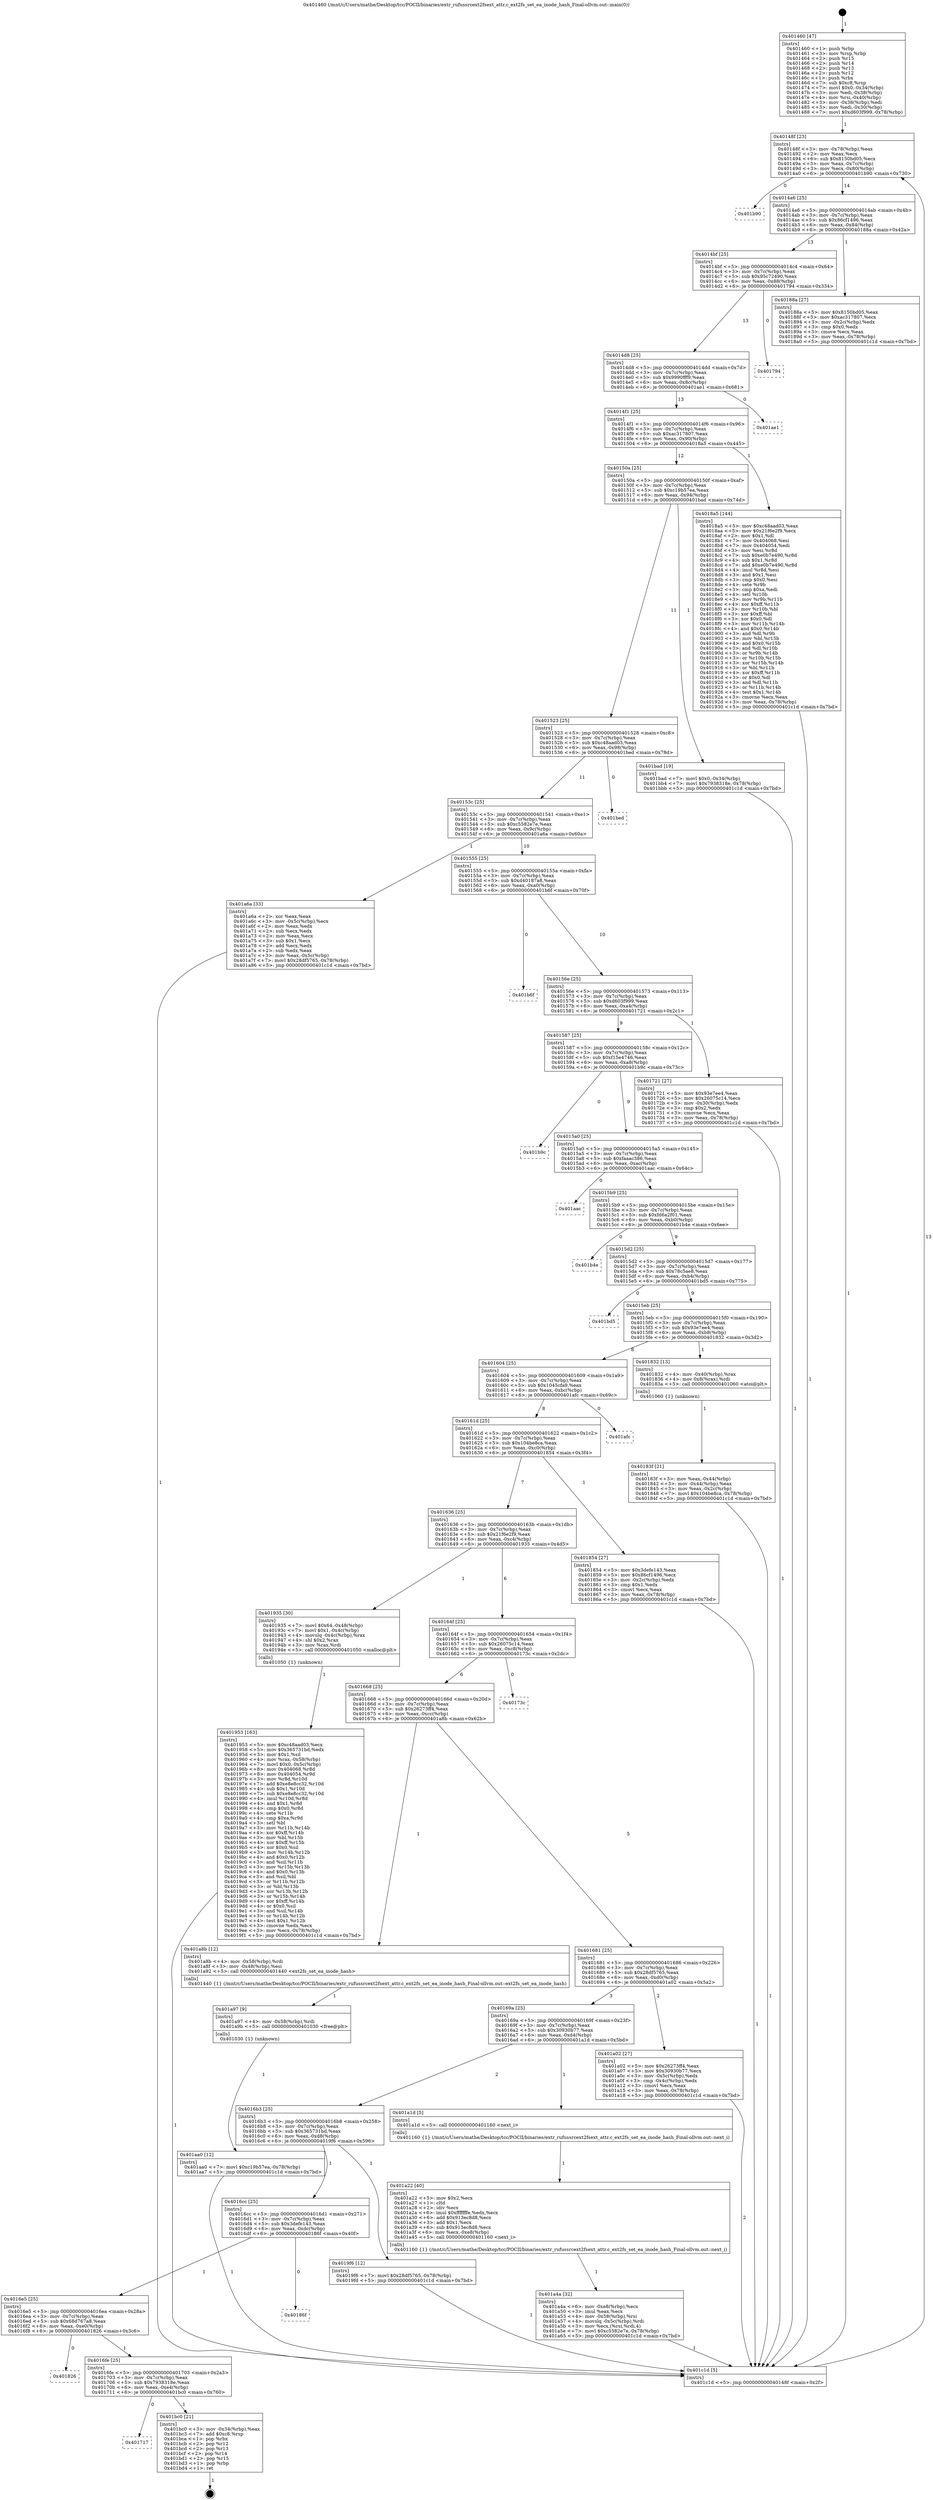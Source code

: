 digraph "0x401460" {
  label = "0x401460 (/mnt/c/Users/mathe/Desktop/tcc/POCII/binaries/extr_rufussrcext2fsext_attr.c_ext2fs_set_ea_inode_hash_Final-ollvm.out::main(0))"
  labelloc = "t"
  node[shape=record]

  Entry [label="",width=0.3,height=0.3,shape=circle,fillcolor=black,style=filled]
  "0x40148f" [label="{
     0x40148f [23]\l
     | [instrs]\l
     &nbsp;&nbsp;0x40148f \<+3\>: mov -0x78(%rbp),%eax\l
     &nbsp;&nbsp;0x401492 \<+2\>: mov %eax,%ecx\l
     &nbsp;&nbsp;0x401494 \<+6\>: sub $0x8150bd05,%ecx\l
     &nbsp;&nbsp;0x40149a \<+3\>: mov %eax,-0x7c(%rbp)\l
     &nbsp;&nbsp;0x40149d \<+3\>: mov %ecx,-0x80(%rbp)\l
     &nbsp;&nbsp;0x4014a0 \<+6\>: je 0000000000401b90 \<main+0x730\>\l
  }"]
  "0x401b90" [label="{
     0x401b90\l
  }", style=dashed]
  "0x4014a6" [label="{
     0x4014a6 [25]\l
     | [instrs]\l
     &nbsp;&nbsp;0x4014a6 \<+5\>: jmp 00000000004014ab \<main+0x4b\>\l
     &nbsp;&nbsp;0x4014ab \<+3\>: mov -0x7c(%rbp),%eax\l
     &nbsp;&nbsp;0x4014ae \<+5\>: sub $0x86cf1496,%eax\l
     &nbsp;&nbsp;0x4014b3 \<+6\>: mov %eax,-0x84(%rbp)\l
     &nbsp;&nbsp;0x4014b9 \<+6\>: je 000000000040188a \<main+0x42a\>\l
  }"]
  Exit [label="",width=0.3,height=0.3,shape=circle,fillcolor=black,style=filled,peripheries=2]
  "0x40188a" [label="{
     0x40188a [27]\l
     | [instrs]\l
     &nbsp;&nbsp;0x40188a \<+5\>: mov $0x8150bd05,%eax\l
     &nbsp;&nbsp;0x40188f \<+5\>: mov $0xac317807,%ecx\l
     &nbsp;&nbsp;0x401894 \<+3\>: mov -0x2c(%rbp),%edx\l
     &nbsp;&nbsp;0x401897 \<+3\>: cmp $0x0,%edx\l
     &nbsp;&nbsp;0x40189a \<+3\>: cmove %ecx,%eax\l
     &nbsp;&nbsp;0x40189d \<+3\>: mov %eax,-0x78(%rbp)\l
     &nbsp;&nbsp;0x4018a0 \<+5\>: jmp 0000000000401c1d \<main+0x7bd\>\l
  }"]
  "0x4014bf" [label="{
     0x4014bf [25]\l
     | [instrs]\l
     &nbsp;&nbsp;0x4014bf \<+5\>: jmp 00000000004014c4 \<main+0x64\>\l
     &nbsp;&nbsp;0x4014c4 \<+3\>: mov -0x7c(%rbp),%eax\l
     &nbsp;&nbsp;0x4014c7 \<+5\>: sub $0x95c72490,%eax\l
     &nbsp;&nbsp;0x4014cc \<+6\>: mov %eax,-0x88(%rbp)\l
     &nbsp;&nbsp;0x4014d2 \<+6\>: je 0000000000401794 \<main+0x334\>\l
  }"]
  "0x401717" [label="{
     0x401717\l
  }", style=dashed]
  "0x401794" [label="{
     0x401794\l
  }", style=dashed]
  "0x4014d8" [label="{
     0x4014d8 [25]\l
     | [instrs]\l
     &nbsp;&nbsp;0x4014d8 \<+5\>: jmp 00000000004014dd \<main+0x7d\>\l
     &nbsp;&nbsp;0x4014dd \<+3\>: mov -0x7c(%rbp),%eax\l
     &nbsp;&nbsp;0x4014e0 \<+5\>: sub $0x9990fff9,%eax\l
     &nbsp;&nbsp;0x4014e5 \<+6\>: mov %eax,-0x8c(%rbp)\l
     &nbsp;&nbsp;0x4014eb \<+6\>: je 0000000000401ae1 \<main+0x681\>\l
  }"]
  "0x401bc0" [label="{
     0x401bc0 [21]\l
     | [instrs]\l
     &nbsp;&nbsp;0x401bc0 \<+3\>: mov -0x34(%rbp),%eax\l
     &nbsp;&nbsp;0x401bc3 \<+7\>: add $0xc8,%rsp\l
     &nbsp;&nbsp;0x401bca \<+1\>: pop %rbx\l
     &nbsp;&nbsp;0x401bcb \<+2\>: pop %r12\l
     &nbsp;&nbsp;0x401bcd \<+2\>: pop %r13\l
     &nbsp;&nbsp;0x401bcf \<+2\>: pop %r14\l
     &nbsp;&nbsp;0x401bd1 \<+2\>: pop %r15\l
     &nbsp;&nbsp;0x401bd3 \<+1\>: pop %rbp\l
     &nbsp;&nbsp;0x401bd4 \<+1\>: ret\l
  }"]
  "0x401ae1" [label="{
     0x401ae1\l
  }", style=dashed]
  "0x4014f1" [label="{
     0x4014f1 [25]\l
     | [instrs]\l
     &nbsp;&nbsp;0x4014f1 \<+5\>: jmp 00000000004014f6 \<main+0x96\>\l
     &nbsp;&nbsp;0x4014f6 \<+3\>: mov -0x7c(%rbp),%eax\l
     &nbsp;&nbsp;0x4014f9 \<+5\>: sub $0xac317807,%eax\l
     &nbsp;&nbsp;0x4014fe \<+6\>: mov %eax,-0x90(%rbp)\l
     &nbsp;&nbsp;0x401504 \<+6\>: je 00000000004018a5 \<main+0x445\>\l
  }"]
  "0x4016fe" [label="{
     0x4016fe [25]\l
     | [instrs]\l
     &nbsp;&nbsp;0x4016fe \<+5\>: jmp 0000000000401703 \<main+0x2a3\>\l
     &nbsp;&nbsp;0x401703 \<+3\>: mov -0x7c(%rbp),%eax\l
     &nbsp;&nbsp;0x401706 \<+5\>: sub $0x7938318e,%eax\l
     &nbsp;&nbsp;0x40170b \<+6\>: mov %eax,-0xe4(%rbp)\l
     &nbsp;&nbsp;0x401711 \<+6\>: je 0000000000401bc0 \<main+0x760\>\l
  }"]
  "0x4018a5" [label="{
     0x4018a5 [144]\l
     | [instrs]\l
     &nbsp;&nbsp;0x4018a5 \<+5\>: mov $0xc48aad03,%eax\l
     &nbsp;&nbsp;0x4018aa \<+5\>: mov $0x21f6e2f9,%ecx\l
     &nbsp;&nbsp;0x4018af \<+2\>: mov $0x1,%dl\l
     &nbsp;&nbsp;0x4018b1 \<+7\>: mov 0x404068,%esi\l
     &nbsp;&nbsp;0x4018b8 \<+7\>: mov 0x404054,%edi\l
     &nbsp;&nbsp;0x4018bf \<+3\>: mov %esi,%r8d\l
     &nbsp;&nbsp;0x4018c2 \<+7\>: sub $0xe0b7e490,%r8d\l
     &nbsp;&nbsp;0x4018c9 \<+4\>: sub $0x1,%r8d\l
     &nbsp;&nbsp;0x4018cd \<+7\>: add $0xe0b7e490,%r8d\l
     &nbsp;&nbsp;0x4018d4 \<+4\>: imul %r8d,%esi\l
     &nbsp;&nbsp;0x4018d8 \<+3\>: and $0x1,%esi\l
     &nbsp;&nbsp;0x4018db \<+3\>: cmp $0x0,%esi\l
     &nbsp;&nbsp;0x4018de \<+4\>: sete %r9b\l
     &nbsp;&nbsp;0x4018e2 \<+3\>: cmp $0xa,%edi\l
     &nbsp;&nbsp;0x4018e5 \<+4\>: setl %r10b\l
     &nbsp;&nbsp;0x4018e9 \<+3\>: mov %r9b,%r11b\l
     &nbsp;&nbsp;0x4018ec \<+4\>: xor $0xff,%r11b\l
     &nbsp;&nbsp;0x4018f0 \<+3\>: mov %r10b,%bl\l
     &nbsp;&nbsp;0x4018f3 \<+3\>: xor $0xff,%bl\l
     &nbsp;&nbsp;0x4018f6 \<+3\>: xor $0x0,%dl\l
     &nbsp;&nbsp;0x4018f9 \<+3\>: mov %r11b,%r14b\l
     &nbsp;&nbsp;0x4018fc \<+4\>: and $0x0,%r14b\l
     &nbsp;&nbsp;0x401900 \<+3\>: and %dl,%r9b\l
     &nbsp;&nbsp;0x401903 \<+3\>: mov %bl,%r15b\l
     &nbsp;&nbsp;0x401906 \<+4\>: and $0x0,%r15b\l
     &nbsp;&nbsp;0x40190a \<+3\>: and %dl,%r10b\l
     &nbsp;&nbsp;0x40190d \<+3\>: or %r9b,%r14b\l
     &nbsp;&nbsp;0x401910 \<+3\>: or %r10b,%r15b\l
     &nbsp;&nbsp;0x401913 \<+3\>: xor %r15b,%r14b\l
     &nbsp;&nbsp;0x401916 \<+3\>: or %bl,%r11b\l
     &nbsp;&nbsp;0x401919 \<+4\>: xor $0xff,%r11b\l
     &nbsp;&nbsp;0x40191d \<+3\>: or $0x0,%dl\l
     &nbsp;&nbsp;0x401920 \<+3\>: and %dl,%r11b\l
     &nbsp;&nbsp;0x401923 \<+3\>: or %r11b,%r14b\l
     &nbsp;&nbsp;0x401926 \<+4\>: test $0x1,%r14b\l
     &nbsp;&nbsp;0x40192a \<+3\>: cmovne %ecx,%eax\l
     &nbsp;&nbsp;0x40192d \<+3\>: mov %eax,-0x78(%rbp)\l
     &nbsp;&nbsp;0x401930 \<+5\>: jmp 0000000000401c1d \<main+0x7bd\>\l
  }"]
  "0x40150a" [label="{
     0x40150a [25]\l
     | [instrs]\l
     &nbsp;&nbsp;0x40150a \<+5\>: jmp 000000000040150f \<main+0xaf\>\l
     &nbsp;&nbsp;0x40150f \<+3\>: mov -0x7c(%rbp),%eax\l
     &nbsp;&nbsp;0x401512 \<+5\>: sub $0xc19b57ea,%eax\l
     &nbsp;&nbsp;0x401517 \<+6\>: mov %eax,-0x94(%rbp)\l
     &nbsp;&nbsp;0x40151d \<+6\>: je 0000000000401bad \<main+0x74d\>\l
  }"]
  "0x401826" [label="{
     0x401826\l
  }", style=dashed]
  "0x401bad" [label="{
     0x401bad [19]\l
     | [instrs]\l
     &nbsp;&nbsp;0x401bad \<+7\>: movl $0x0,-0x34(%rbp)\l
     &nbsp;&nbsp;0x401bb4 \<+7\>: movl $0x7938318e,-0x78(%rbp)\l
     &nbsp;&nbsp;0x401bbb \<+5\>: jmp 0000000000401c1d \<main+0x7bd\>\l
  }"]
  "0x401523" [label="{
     0x401523 [25]\l
     | [instrs]\l
     &nbsp;&nbsp;0x401523 \<+5\>: jmp 0000000000401528 \<main+0xc8\>\l
     &nbsp;&nbsp;0x401528 \<+3\>: mov -0x7c(%rbp),%eax\l
     &nbsp;&nbsp;0x40152b \<+5\>: sub $0xc48aad03,%eax\l
     &nbsp;&nbsp;0x401530 \<+6\>: mov %eax,-0x98(%rbp)\l
     &nbsp;&nbsp;0x401536 \<+6\>: je 0000000000401bed \<main+0x78d\>\l
  }"]
  "0x4016e5" [label="{
     0x4016e5 [25]\l
     | [instrs]\l
     &nbsp;&nbsp;0x4016e5 \<+5\>: jmp 00000000004016ea \<main+0x28a\>\l
     &nbsp;&nbsp;0x4016ea \<+3\>: mov -0x7c(%rbp),%eax\l
     &nbsp;&nbsp;0x4016ed \<+5\>: sub $0x68d767a8,%eax\l
     &nbsp;&nbsp;0x4016f2 \<+6\>: mov %eax,-0xe0(%rbp)\l
     &nbsp;&nbsp;0x4016f8 \<+6\>: je 0000000000401826 \<main+0x3c6\>\l
  }"]
  "0x401bed" [label="{
     0x401bed\l
  }", style=dashed]
  "0x40153c" [label="{
     0x40153c [25]\l
     | [instrs]\l
     &nbsp;&nbsp;0x40153c \<+5\>: jmp 0000000000401541 \<main+0xe1\>\l
     &nbsp;&nbsp;0x401541 \<+3\>: mov -0x7c(%rbp),%eax\l
     &nbsp;&nbsp;0x401544 \<+5\>: sub $0xc5582e7e,%eax\l
     &nbsp;&nbsp;0x401549 \<+6\>: mov %eax,-0x9c(%rbp)\l
     &nbsp;&nbsp;0x40154f \<+6\>: je 0000000000401a6a \<main+0x60a\>\l
  }"]
  "0x40186f" [label="{
     0x40186f\l
  }", style=dashed]
  "0x401a6a" [label="{
     0x401a6a [33]\l
     | [instrs]\l
     &nbsp;&nbsp;0x401a6a \<+2\>: xor %eax,%eax\l
     &nbsp;&nbsp;0x401a6c \<+3\>: mov -0x5c(%rbp),%ecx\l
     &nbsp;&nbsp;0x401a6f \<+2\>: mov %eax,%edx\l
     &nbsp;&nbsp;0x401a71 \<+2\>: sub %ecx,%edx\l
     &nbsp;&nbsp;0x401a73 \<+2\>: mov %eax,%ecx\l
     &nbsp;&nbsp;0x401a75 \<+3\>: sub $0x1,%ecx\l
     &nbsp;&nbsp;0x401a78 \<+2\>: add %ecx,%edx\l
     &nbsp;&nbsp;0x401a7a \<+2\>: sub %edx,%eax\l
     &nbsp;&nbsp;0x401a7c \<+3\>: mov %eax,-0x5c(%rbp)\l
     &nbsp;&nbsp;0x401a7f \<+7\>: movl $0x28df5765,-0x78(%rbp)\l
     &nbsp;&nbsp;0x401a86 \<+5\>: jmp 0000000000401c1d \<main+0x7bd\>\l
  }"]
  "0x401555" [label="{
     0x401555 [25]\l
     | [instrs]\l
     &nbsp;&nbsp;0x401555 \<+5\>: jmp 000000000040155a \<main+0xfa\>\l
     &nbsp;&nbsp;0x40155a \<+3\>: mov -0x7c(%rbp),%eax\l
     &nbsp;&nbsp;0x40155d \<+5\>: sub $0xd40187a8,%eax\l
     &nbsp;&nbsp;0x401562 \<+6\>: mov %eax,-0xa0(%rbp)\l
     &nbsp;&nbsp;0x401568 \<+6\>: je 0000000000401b6f \<main+0x70f\>\l
  }"]
  "0x401aa0" [label="{
     0x401aa0 [12]\l
     | [instrs]\l
     &nbsp;&nbsp;0x401aa0 \<+7\>: movl $0xc19b57ea,-0x78(%rbp)\l
     &nbsp;&nbsp;0x401aa7 \<+5\>: jmp 0000000000401c1d \<main+0x7bd\>\l
  }"]
  "0x401b6f" [label="{
     0x401b6f\l
  }", style=dashed]
  "0x40156e" [label="{
     0x40156e [25]\l
     | [instrs]\l
     &nbsp;&nbsp;0x40156e \<+5\>: jmp 0000000000401573 \<main+0x113\>\l
     &nbsp;&nbsp;0x401573 \<+3\>: mov -0x7c(%rbp),%eax\l
     &nbsp;&nbsp;0x401576 \<+5\>: sub $0xd603f999,%eax\l
     &nbsp;&nbsp;0x40157b \<+6\>: mov %eax,-0xa4(%rbp)\l
     &nbsp;&nbsp;0x401581 \<+6\>: je 0000000000401721 \<main+0x2c1\>\l
  }"]
  "0x401a97" [label="{
     0x401a97 [9]\l
     | [instrs]\l
     &nbsp;&nbsp;0x401a97 \<+4\>: mov -0x58(%rbp),%rdi\l
     &nbsp;&nbsp;0x401a9b \<+5\>: call 0000000000401030 \<free@plt\>\l
     | [calls]\l
     &nbsp;&nbsp;0x401030 \{1\} (unknown)\l
  }"]
  "0x401721" [label="{
     0x401721 [27]\l
     | [instrs]\l
     &nbsp;&nbsp;0x401721 \<+5\>: mov $0x93e7ee4,%eax\l
     &nbsp;&nbsp;0x401726 \<+5\>: mov $0x26075c14,%ecx\l
     &nbsp;&nbsp;0x40172b \<+3\>: mov -0x30(%rbp),%edx\l
     &nbsp;&nbsp;0x40172e \<+3\>: cmp $0x2,%edx\l
     &nbsp;&nbsp;0x401731 \<+3\>: cmovne %ecx,%eax\l
     &nbsp;&nbsp;0x401734 \<+3\>: mov %eax,-0x78(%rbp)\l
     &nbsp;&nbsp;0x401737 \<+5\>: jmp 0000000000401c1d \<main+0x7bd\>\l
  }"]
  "0x401587" [label="{
     0x401587 [25]\l
     | [instrs]\l
     &nbsp;&nbsp;0x401587 \<+5\>: jmp 000000000040158c \<main+0x12c\>\l
     &nbsp;&nbsp;0x40158c \<+3\>: mov -0x7c(%rbp),%eax\l
     &nbsp;&nbsp;0x40158f \<+5\>: sub $0xf15e4746,%eax\l
     &nbsp;&nbsp;0x401594 \<+6\>: mov %eax,-0xa8(%rbp)\l
     &nbsp;&nbsp;0x40159a \<+6\>: je 0000000000401b9c \<main+0x73c\>\l
  }"]
  "0x401c1d" [label="{
     0x401c1d [5]\l
     | [instrs]\l
     &nbsp;&nbsp;0x401c1d \<+5\>: jmp 000000000040148f \<main+0x2f\>\l
  }"]
  "0x401460" [label="{
     0x401460 [47]\l
     | [instrs]\l
     &nbsp;&nbsp;0x401460 \<+1\>: push %rbp\l
     &nbsp;&nbsp;0x401461 \<+3\>: mov %rsp,%rbp\l
     &nbsp;&nbsp;0x401464 \<+2\>: push %r15\l
     &nbsp;&nbsp;0x401466 \<+2\>: push %r14\l
     &nbsp;&nbsp;0x401468 \<+2\>: push %r13\l
     &nbsp;&nbsp;0x40146a \<+2\>: push %r12\l
     &nbsp;&nbsp;0x40146c \<+1\>: push %rbx\l
     &nbsp;&nbsp;0x40146d \<+7\>: sub $0xc8,%rsp\l
     &nbsp;&nbsp;0x401474 \<+7\>: movl $0x0,-0x34(%rbp)\l
     &nbsp;&nbsp;0x40147b \<+3\>: mov %edi,-0x38(%rbp)\l
     &nbsp;&nbsp;0x40147e \<+4\>: mov %rsi,-0x40(%rbp)\l
     &nbsp;&nbsp;0x401482 \<+3\>: mov -0x38(%rbp),%edi\l
     &nbsp;&nbsp;0x401485 \<+3\>: mov %edi,-0x30(%rbp)\l
     &nbsp;&nbsp;0x401488 \<+7\>: movl $0xd603f999,-0x78(%rbp)\l
  }"]
  "0x401a4a" [label="{
     0x401a4a [32]\l
     | [instrs]\l
     &nbsp;&nbsp;0x401a4a \<+6\>: mov -0xe8(%rbp),%ecx\l
     &nbsp;&nbsp;0x401a50 \<+3\>: imul %eax,%ecx\l
     &nbsp;&nbsp;0x401a53 \<+4\>: mov -0x58(%rbp),%rsi\l
     &nbsp;&nbsp;0x401a57 \<+4\>: movslq -0x5c(%rbp),%rdi\l
     &nbsp;&nbsp;0x401a5b \<+3\>: mov %ecx,(%rsi,%rdi,4)\l
     &nbsp;&nbsp;0x401a5e \<+7\>: movl $0xc5582e7e,-0x78(%rbp)\l
     &nbsp;&nbsp;0x401a65 \<+5\>: jmp 0000000000401c1d \<main+0x7bd\>\l
  }"]
  "0x401b9c" [label="{
     0x401b9c\l
  }", style=dashed]
  "0x4015a0" [label="{
     0x4015a0 [25]\l
     | [instrs]\l
     &nbsp;&nbsp;0x4015a0 \<+5\>: jmp 00000000004015a5 \<main+0x145\>\l
     &nbsp;&nbsp;0x4015a5 \<+3\>: mov -0x7c(%rbp),%eax\l
     &nbsp;&nbsp;0x4015a8 \<+5\>: sub $0xfaaac386,%eax\l
     &nbsp;&nbsp;0x4015ad \<+6\>: mov %eax,-0xac(%rbp)\l
     &nbsp;&nbsp;0x4015b3 \<+6\>: je 0000000000401aac \<main+0x64c\>\l
  }"]
  "0x401a22" [label="{
     0x401a22 [40]\l
     | [instrs]\l
     &nbsp;&nbsp;0x401a22 \<+5\>: mov $0x2,%ecx\l
     &nbsp;&nbsp;0x401a27 \<+1\>: cltd\l
     &nbsp;&nbsp;0x401a28 \<+2\>: idiv %ecx\l
     &nbsp;&nbsp;0x401a2a \<+6\>: imul $0xfffffffe,%edx,%ecx\l
     &nbsp;&nbsp;0x401a30 \<+6\>: add $0x913ec8d8,%ecx\l
     &nbsp;&nbsp;0x401a36 \<+3\>: add $0x1,%ecx\l
     &nbsp;&nbsp;0x401a39 \<+6\>: sub $0x913ec8d8,%ecx\l
     &nbsp;&nbsp;0x401a3f \<+6\>: mov %ecx,-0xe8(%rbp)\l
     &nbsp;&nbsp;0x401a45 \<+5\>: call 0000000000401160 \<next_i\>\l
     | [calls]\l
     &nbsp;&nbsp;0x401160 \{1\} (/mnt/c/Users/mathe/Desktop/tcc/POCII/binaries/extr_rufussrcext2fsext_attr.c_ext2fs_set_ea_inode_hash_Final-ollvm.out::next_i)\l
  }"]
  "0x401aac" [label="{
     0x401aac\l
  }", style=dashed]
  "0x4015b9" [label="{
     0x4015b9 [25]\l
     | [instrs]\l
     &nbsp;&nbsp;0x4015b9 \<+5\>: jmp 00000000004015be \<main+0x15e\>\l
     &nbsp;&nbsp;0x4015be \<+3\>: mov -0x7c(%rbp),%eax\l
     &nbsp;&nbsp;0x4015c1 \<+5\>: sub $0xfd6a2f01,%eax\l
     &nbsp;&nbsp;0x4015c6 \<+6\>: mov %eax,-0xb0(%rbp)\l
     &nbsp;&nbsp;0x4015cc \<+6\>: je 0000000000401b4e \<main+0x6ee\>\l
  }"]
  "0x4016cc" [label="{
     0x4016cc [25]\l
     | [instrs]\l
     &nbsp;&nbsp;0x4016cc \<+5\>: jmp 00000000004016d1 \<main+0x271\>\l
     &nbsp;&nbsp;0x4016d1 \<+3\>: mov -0x7c(%rbp),%eax\l
     &nbsp;&nbsp;0x4016d4 \<+5\>: sub $0x3defe143,%eax\l
     &nbsp;&nbsp;0x4016d9 \<+6\>: mov %eax,-0xdc(%rbp)\l
     &nbsp;&nbsp;0x4016df \<+6\>: je 000000000040186f \<main+0x40f\>\l
  }"]
  "0x401b4e" [label="{
     0x401b4e\l
  }", style=dashed]
  "0x4015d2" [label="{
     0x4015d2 [25]\l
     | [instrs]\l
     &nbsp;&nbsp;0x4015d2 \<+5\>: jmp 00000000004015d7 \<main+0x177\>\l
     &nbsp;&nbsp;0x4015d7 \<+3\>: mov -0x7c(%rbp),%eax\l
     &nbsp;&nbsp;0x4015da \<+5\>: sub $0x78c5ae8,%eax\l
     &nbsp;&nbsp;0x4015df \<+6\>: mov %eax,-0xb4(%rbp)\l
     &nbsp;&nbsp;0x4015e5 \<+6\>: je 0000000000401bd5 \<main+0x775\>\l
  }"]
  "0x4019f6" [label="{
     0x4019f6 [12]\l
     | [instrs]\l
     &nbsp;&nbsp;0x4019f6 \<+7\>: movl $0x28df5765,-0x78(%rbp)\l
     &nbsp;&nbsp;0x4019fd \<+5\>: jmp 0000000000401c1d \<main+0x7bd\>\l
  }"]
  "0x401bd5" [label="{
     0x401bd5\l
  }", style=dashed]
  "0x4015eb" [label="{
     0x4015eb [25]\l
     | [instrs]\l
     &nbsp;&nbsp;0x4015eb \<+5\>: jmp 00000000004015f0 \<main+0x190\>\l
     &nbsp;&nbsp;0x4015f0 \<+3\>: mov -0x7c(%rbp),%eax\l
     &nbsp;&nbsp;0x4015f3 \<+5\>: sub $0x93e7ee4,%eax\l
     &nbsp;&nbsp;0x4015f8 \<+6\>: mov %eax,-0xb8(%rbp)\l
     &nbsp;&nbsp;0x4015fe \<+6\>: je 0000000000401832 \<main+0x3d2\>\l
  }"]
  "0x4016b3" [label="{
     0x4016b3 [25]\l
     | [instrs]\l
     &nbsp;&nbsp;0x4016b3 \<+5\>: jmp 00000000004016b8 \<main+0x258\>\l
     &nbsp;&nbsp;0x4016b8 \<+3\>: mov -0x7c(%rbp),%eax\l
     &nbsp;&nbsp;0x4016bb \<+5\>: sub $0x365731bd,%eax\l
     &nbsp;&nbsp;0x4016c0 \<+6\>: mov %eax,-0xd8(%rbp)\l
     &nbsp;&nbsp;0x4016c6 \<+6\>: je 00000000004019f6 \<main+0x596\>\l
  }"]
  "0x401832" [label="{
     0x401832 [13]\l
     | [instrs]\l
     &nbsp;&nbsp;0x401832 \<+4\>: mov -0x40(%rbp),%rax\l
     &nbsp;&nbsp;0x401836 \<+4\>: mov 0x8(%rax),%rdi\l
     &nbsp;&nbsp;0x40183a \<+5\>: call 0000000000401060 \<atoi@plt\>\l
     | [calls]\l
     &nbsp;&nbsp;0x401060 \{1\} (unknown)\l
  }"]
  "0x401604" [label="{
     0x401604 [25]\l
     | [instrs]\l
     &nbsp;&nbsp;0x401604 \<+5\>: jmp 0000000000401609 \<main+0x1a9\>\l
     &nbsp;&nbsp;0x401609 \<+3\>: mov -0x7c(%rbp),%eax\l
     &nbsp;&nbsp;0x40160c \<+5\>: sub $0x1045cfa9,%eax\l
     &nbsp;&nbsp;0x401611 \<+6\>: mov %eax,-0xbc(%rbp)\l
     &nbsp;&nbsp;0x401617 \<+6\>: je 0000000000401afc \<main+0x69c\>\l
  }"]
  "0x40183f" [label="{
     0x40183f [21]\l
     | [instrs]\l
     &nbsp;&nbsp;0x40183f \<+3\>: mov %eax,-0x44(%rbp)\l
     &nbsp;&nbsp;0x401842 \<+3\>: mov -0x44(%rbp),%eax\l
     &nbsp;&nbsp;0x401845 \<+3\>: mov %eax,-0x2c(%rbp)\l
     &nbsp;&nbsp;0x401848 \<+7\>: movl $0x104be8ca,-0x78(%rbp)\l
     &nbsp;&nbsp;0x40184f \<+5\>: jmp 0000000000401c1d \<main+0x7bd\>\l
  }"]
  "0x401a1d" [label="{
     0x401a1d [5]\l
     | [instrs]\l
     &nbsp;&nbsp;0x401a1d \<+5\>: call 0000000000401160 \<next_i\>\l
     | [calls]\l
     &nbsp;&nbsp;0x401160 \{1\} (/mnt/c/Users/mathe/Desktop/tcc/POCII/binaries/extr_rufussrcext2fsext_attr.c_ext2fs_set_ea_inode_hash_Final-ollvm.out::next_i)\l
  }"]
  "0x401afc" [label="{
     0x401afc\l
  }", style=dashed]
  "0x40161d" [label="{
     0x40161d [25]\l
     | [instrs]\l
     &nbsp;&nbsp;0x40161d \<+5\>: jmp 0000000000401622 \<main+0x1c2\>\l
     &nbsp;&nbsp;0x401622 \<+3\>: mov -0x7c(%rbp),%eax\l
     &nbsp;&nbsp;0x401625 \<+5\>: sub $0x104be8ca,%eax\l
     &nbsp;&nbsp;0x40162a \<+6\>: mov %eax,-0xc0(%rbp)\l
     &nbsp;&nbsp;0x401630 \<+6\>: je 0000000000401854 \<main+0x3f4\>\l
  }"]
  "0x40169a" [label="{
     0x40169a [25]\l
     | [instrs]\l
     &nbsp;&nbsp;0x40169a \<+5\>: jmp 000000000040169f \<main+0x23f\>\l
     &nbsp;&nbsp;0x40169f \<+3\>: mov -0x7c(%rbp),%eax\l
     &nbsp;&nbsp;0x4016a2 \<+5\>: sub $0x30930b77,%eax\l
     &nbsp;&nbsp;0x4016a7 \<+6\>: mov %eax,-0xd4(%rbp)\l
     &nbsp;&nbsp;0x4016ad \<+6\>: je 0000000000401a1d \<main+0x5bd\>\l
  }"]
  "0x401854" [label="{
     0x401854 [27]\l
     | [instrs]\l
     &nbsp;&nbsp;0x401854 \<+5\>: mov $0x3defe143,%eax\l
     &nbsp;&nbsp;0x401859 \<+5\>: mov $0x86cf1496,%ecx\l
     &nbsp;&nbsp;0x40185e \<+3\>: mov -0x2c(%rbp),%edx\l
     &nbsp;&nbsp;0x401861 \<+3\>: cmp $0x1,%edx\l
     &nbsp;&nbsp;0x401864 \<+3\>: cmovl %ecx,%eax\l
     &nbsp;&nbsp;0x401867 \<+3\>: mov %eax,-0x78(%rbp)\l
     &nbsp;&nbsp;0x40186a \<+5\>: jmp 0000000000401c1d \<main+0x7bd\>\l
  }"]
  "0x401636" [label="{
     0x401636 [25]\l
     | [instrs]\l
     &nbsp;&nbsp;0x401636 \<+5\>: jmp 000000000040163b \<main+0x1db\>\l
     &nbsp;&nbsp;0x40163b \<+3\>: mov -0x7c(%rbp),%eax\l
     &nbsp;&nbsp;0x40163e \<+5\>: sub $0x21f6e2f9,%eax\l
     &nbsp;&nbsp;0x401643 \<+6\>: mov %eax,-0xc4(%rbp)\l
     &nbsp;&nbsp;0x401649 \<+6\>: je 0000000000401935 \<main+0x4d5\>\l
  }"]
  "0x401a02" [label="{
     0x401a02 [27]\l
     | [instrs]\l
     &nbsp;&nbsp;0x401a02 \<+5\>: mov $0x26273ff4,%eax\l
     &nbsp;&nbsp;0x401a07 \<+5\>: mov $0x30930b77,%ecx\l
     &nbsp;&nbsp;0x401a0c \<+3\>: mov -0x5c(%rbp),%edx\l
     &nbsp;&nbsp;0x401a0f \<+3\>: cmp -0x4c(%rbp),%edx\l
     &nbsp;&nbsp;0x401a12 \<+3\>: cmovl %ecx,%eax\l
     &nbsp;&nbsp;0x401a15 \<+3\>: mov %eax,-0x78(%rbp)\l
     &nbsp;&nbsp;0x401a18 \<+5\>: jmp 0000000000401c1d \<main+0x7bd\>\l
  }"]
  "0x401935" [label="{
     0x401935 [30]\l
     | [instrs]\l
     &nbsp;&nbsp;0x401935 \<+7\>: movl $0x64,-0x48(%rbp)\l
     &nbsp;&nbsp;0x40193c \<+7\>: movl $0x1,-0x4c(%rbp)\l
     &nbsp;&nbsp;0x401943 \<+4\>: movslq -0x4c(%rbp),%rax\l
     &nbsp;&nbsp;0x401947 \<+4\>: shl $0x2,%rax\l
     &nbsp;&nbsp;0x40194b \<+3\>: mov %rax,%rdi\l
     &nbsp;&nbsp;0x40194e \<+5\>: call 0000000000401050 \<malloc@plt\>\l
     | [calls]\l
     &nbsp;&nbsp;0x401050 \{1\} (unknown)\l
  }"]
  "0x40164f" [label="{
     0x40164f [25]\l
     | [instrs]\l
     &nbsp;&nbsp;0x40164f \<+5\>: jmp 0000000000401654 \<main+0x1f4\>\l
     &nbsp;&nbsp;0x401654 \<+3\>: mov -0x7c(%rbp),%eax\l
     &nbsp;&nbsp;0x401657 \<+5\>: sub $0x26075c14,%eax\l
     &nbsp;&nbsp;0x40165c \<+6\>: mov %eax,-0xc8(%rbp)\l
     &nbsp;&nbsp;0x401662 \<+6\>: je 000000000040173c \<main+0x2dc\>\l
  }"]
  "0x401953" [label="{
     0x401953 [163]\l
     | [instrs]\l
     &nbsp;&nbsp;0x401953 \<+5\>: mov $0xc48aad03,%ecx\l
     &nbsp;&nbsp;0x401958 \<+5\>: mov $0x365731bd,%edx\l
     &nbsp;&nbsp;0x40195d \<+3\>: mov $0x1,%sil\l
     &nbsp;&nbsp;0x401960 \<+4\>: mov %rax,-0x58(%rbp)\l
     &nbsp;&nbsp;0x401964 \<+7\>: movl $0x0,-0x5c(%rbp)\l
     &nbsp;&nbsp;0x40196b \<+8\>: mov 0x404068,%r8d\l
     &nbsp;&nbsp;0x401973 \<+8\>: mov 0x404054,%r9d\l
     &nbsp;&nbsp;0x40197b \<+3\>: mov %r8d,%r10d\l
     &nbsp;&nbsp;0x40197e \<+7\>: add $0xe8e8cc32,%r10d\l
     &nbsp;&nbsp;0x401985 \<+4\>: sub $0x1,%r10d\l
     &nbsp;&nbsp;0x401989 \<+7\>: sub $0xe8e8cc32,%r10d\l
     &nbsp;&nbsp;0x401990 \<+4\>: imul %r10d,%r8d\l
     &nbsp;&nbsp;0x401994 \<+4\>: and $0x1,%r8d\l
     &nbsp;&nbsp;0x401998 \<+4\>: cmp $0x0,%r8d\l
     &nbsp;&nbsp;0x40199c \<+4\>: sete %r11b\l
     &nbsp;&nbsp;0x4019a0 \<+4\>: cmp $0xa,%r9d\l
     &nbsp;&nbsp;0x4019a4 \<+3\>: setl %bl\l
     &nbsp;&nbsp;0x4019a7 \<+3\>: mov %r11b,%r14b\l
     &nbsp;&nbsp;0x4019aa \<+4\>: xor $0xff,%r14b\l
     &nbsp;&nbsp;0x4019ae \<+3\>: mov %bl,%r15b\l
     &nbsp;&nbsp;0x4019b1 \<+4\>: xor $0xff,%r15b\l
     &nbsp;&nbsp;0x4019b5 \<+4\>: xor $0x0,%sil\l
     &nbsp;&nbsp;0x4019b9 \<+3\>: mov %r14b,%r12b\l
     &nbsp;&nbsp;0x4019bc \<+4\>: and $0x0,%r12b\l
     &nbsp;&nbsp;0x4019c0 \<+3\>: and %sil,%r11b\l
     &nbsp;&nbsp;0x4019c3 \<+3\>: mov %r15b,%r13b\l
     &nbsp;&nbsp;0x4019c6 \<+4\>: and $0x0,%r13b\l
     &nbsp;&nbsp;0x4019ca \<+3\>: and %sil,%bl\l
     &nbsp;&nbsp;0x4019cd \<+3\>: or %r11b,%r12b\l
     &nbsp;&nbsp;0x4019d0 \<+3\>: or %bl,%r13b\l
     &nbsp;&nbsp;0x4019d3 \<+3\>: xor %r13b,%r12b\l
     &nbsp;&nbsp;0x4019d6 \<+3\>: or %r15b,%r14b\l
     &nbsp;&nbsp;0x4019d9 \<+4\>: xor $0xff,%r14b\l
     &nbsp;&nbsp;0x4019dd \<+4\>: or $0x0,%sil\l
     &nbsp;&nbsp;0x4019e1 \<+3\>: and %sil,%r14b\l
     &nbsp;&nbsp;0x4019e4 \<+3\>: or %r14b,%r12b\l
     &nbsp;&nbsp;0x4019e7 \<+4\>: test $0x1,%r12b\l
     &nbsp;&nbsp;0x4019eb \<+3\>: cmovne %edx,%ecx\l
     &nbsp;&nbsp;0x4019ee \<+3\>: mov %ecx,-0x78(%rbp)\l
     &nbsp;&nbsp;0x4019f1 \<+5\>: jmp 0000000000401c1d \<main+0x7bd\>\l
  }"]
  "0x401681" [label="{
     0x401681 [25]\l
     | [instrs]\l
     &nbsp;&nbsp;0x401681 \<+5\>: jmp 0000000000401686 \<main+0x226\>\l
     &nbsp;&nbsp;0x401686 \<+3\>: mov -0x7c(%rbp),%eax\l
     &nbsp;&nbsp;0x401689 \<+5\>: sub $0x28df5765,%eax\l
     &nbsp;&nbsp;0x40168e \<+6\>: mov %eax,-0xd0(%rbp)\l
     &nbsp;&nbsp;0x401694 \<+6\>: je 0000000000401a02 \<main+0x5a2\>\l
  }"]
  "0x40173c" [label="{
     0x40173c\l
  }", style=dashed]
  "0x401668" [label="{
     0x401668 [25]\l
     | [instrs]\l
     &nbsp;&nbsp;0x401668 \<+5\>: jmp 000000000040166d \<main+0x20d\>\l
     &nbsp;&nbsp;0x40166d \<+3\>: mov -0x7c(%rbp),%eax\l
     &nbsp;&nbsp;0x401670 \<+5\>: sub $0x26273ff4,%eax\l
     &nbsp;&nbsp;0x401675 \<+6\>: mov %eax,-0xcc(%rbp)\l
     &nbsp;&nbsp;0x40167b \<+6\>: je 0000000000401a8b \<main+0x62b\>\l
  }"]
  "0x401a8b" [label="{
     0x401a8b [12]\l
     | [instrs]\l
     &nbsp;&nbsp;0x401a8b \<+4\>: mov -0x58(%rbp),%rdi\l
     &nbsp;&nbsp;0x401a8f \<+3\>: mov -0x48(%rbp),%esi\l
     &nbsp;&nbsp;0x401a92 \<+5\>: call 0000000000401440 \<ext2fs_set_ea_inode_hash\>\l
     | [calls]\l
     &nbsp;&nbsp;0x401440 \{1\} (/mnt/c/Users/mathe/Desktop/tcc/POCII/binaries/extr_rufussrcext2fsext_attr.c_ext2fs_set_ea_inode_hash_Final-ollvm.out::ext2fs_set_ea_inode_hash)\l
  }"]
  Entry -> "0x401460" [label=" 1"]
  "0x40148f" -> "0x401b90" [label=" 0"]
  "0x40148f" -> "0x4014a6" [label=" 14"]
  "0x401bc0" -> Exit [label=" 1"]
  "0x4014a6" -> "0x40188a" [label=" 1"]
  "0x4014a6" -> "0x4014bf" [label=" 13"]
  "0x4016fe" -> "0x401717" [label=" 0"]
  "0x4014bf" -> "0x401794" [label=" 0"]
  "0x4014bf" -> "0x4014d8" [label=" 13"]
  "0x4016fe" -> "0x401bc0" [label=" 1"]
  "0x4014d8" -> "0x401ae1" [label=" 0"]
  "0x4014d8" -> "0x4014f1" [label=" 13"]
  "0x4016e5" -> "0x4016fe" [label=" 1"]
  "0x4014f1" -> "0x4018a5" [label=" 1"]
  "0x4014f1" -> "0x40150a" [label=" 12"]
  "0x4016e5" -> "0x401826" [label=" 0"]
  "0x40150a" -> "0x401bad" [label=" 1"]
  "0x40150a" -> "0x401523" [label=" 11"]
  "0x4016cc" -> "0x4016e5" [label=" 1"]
  "0x401523" -> "0x401bed" [label=" 0"]
  "0x401523" -> "0x40153c" [label=" 11"]
  "0x4016cc" -> "0x40186f" [label=" 0"]
  "0x40153c" -> "0x401a6a" [label=" 1"]
  "0x40153c" -> "0x401555" [label=" 10"]
  "0x401bad" -> "0x401c1d" [label=" 1"]
  "0x401555" -> "0x401b6f" [label=" 0"]
  "0x401555" -> "0x40156e" [label=" 10"]
  "0x401aa0" -> "0x401c1d" [label=" 1"]
  "0x40156e" -> "0x401721" [label=" 1"]
  "0x40156e" -> "0x401587" [label=" 9"]
  "0x401721" -> "0x401c1d" [label=" 1"]
  "0x401460" -> "0x40148f" [label=" 1"]
  "0x401c1d" -> "0x40148f" [label=" 13"]
  "0x401a97" -> "0x401aa0" [label=" 1"]
  "0x401587" -> "0x401b9c" [label=" 0"]
  "0x401587" -> "0x4015a0" [label=" 9"]
  "0x401a8b" -> "0x401a97" [label=" 1"]
  "0x4015a0" -> "0x401aac" [label=" 0"]
  "0x4015a0" -> "0x4015b9" [label=" 9"]
  "0x401a6a" -> "0x401c1d" [label=" 1"]
  "0x4015b9" -> "0x401b4e" [label=" 0"]
  "0x4015b9" -> "0x4015d2" [label=" 9"]
  "0x401a4a" -> "0x401c1d" [label=" 1"]
  "0x4015d2" -> "0x401bd5" [label=" 0"]
  "0x4015d2" -> "0x4015eb" [label=" 9"]
  "0x401a22" -> "0x401a4a" [label=" 1"]
  "0x4015eb" -> "0x401832" [label=" 1"]
  "0x4015eb" -> "0x401604" [label=" 8"]
  "0x401832" -> "0x40183f" [label=" 1"]
  "0x40183f" -> "0x401c1d" [label=" 1"]
  "0x401a02" -> "0x401c1d" [label=" 2"]
  "0x401604" -> "0x401afc" [label=" 0"]
  "0x401604" -> "0x40161d" [label=" 8"]
  "0x4019f6" -> "0x401c1d" [label=" 1"]
  "0x40161d" -> "0x401854" [label=" 1"]
  "0x40161d" -> "0x401636" [label=" 7"]
  "0x401854" -> "0x401c1d" [label=" 1"]
  "0x40188a" -> "0x401c1d" [label=" 1"]
  "0x4018a5" -> "0x401c1d" [label=" 1"]
  "0x4016b3" -> "0x4019f6" [label=" 1"]
  "0x401636" -> "0x401935" [label=" 1"]
  "0x401636" -> "0x40164f" [label=" 6"]
  "0x401935" -> "0x401953" [label=" 1"]
  "0x401953" -> "0x401c1d" [label=" 1"]
  "0x401a1d" -> "0x401a22" [label=" 1"]
  "0x40164f" -> "0x40173c" [label=" 0"]
  "0x40164f" -> "0x401668" [label=" 6"]
  "0x40169a" -> "0x401a1d" [label=" 1"]
  "0x401668" -> "0x401a8b" [label=" 1"]
  "0x401668" -> "0x401681" [label=" 5"]
  "0x40169a" -> "0x4016b3" [label=" 2"]
  "0x401681" -> "0x401a02" [label=" 2"]
  "0x401681" -> "0x40169a" [label=" 3"]
  "0x4016b3" -> "0x4016cc" [label=" 1"]
}
